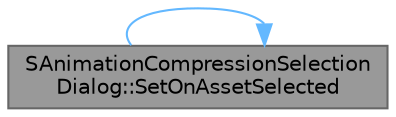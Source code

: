 digraph "SAnimationCompressionSelectionDialog::SetOnAssetSelected"
{
 // INTERACTIVE_SVG=YES
 // LATEX_PDF_SIZE
  bgcolor="transparent";
  edge [fontname=Helvetica,fontsize=10,labelfontname=Helvetica,labelfontsize=10];
  node [fontname=Helvetica,fontsize=10,shape=box,height=0.2,width=0.4];
  rankdir="LR";
  Node1 [id="Node000001",label="SAnimationCompressionSelection\lDialog::SetOnAssetSelected",height=0.2,width=0.4,color="gray40", fillcolor="grey60", style="filled", fontcolor="black",tooltip="Sets the delegate handler for when an open operation is committed."];
  Node1 -> Node1 [id="edge1_Node000001_Node000001",color="steelblue1",style="solid",tooltip=" "];
}
